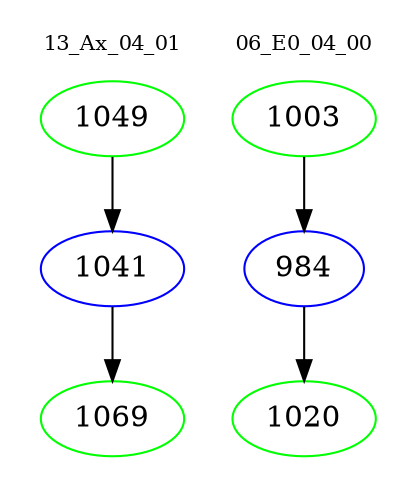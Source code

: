 digraph{
subgraph cluster_0 {
color = white
label = "13_Ax_04_01";
fontsize=10;
T0_1049 [label="1049", color="green"]
T0_1049 -> T0_1041 [color="black"]
T0_1041 [label="1041", color="blue"]
T0_1041 -> T0_1069 [color="black"]
T0_1069 [label="1069", color="green"]
}
subgraph cluster_1 {
color = white
label = "06_E0_04_00";
fontsize=10;
T1_1003 [label="1003", color="green"]
T1_1003 -> T1_984 [color="black"]
T1_984 [label="984", color="blue"]
T1_984 -> T1_1020 [color="black"]
T1_1020 [label="1020", color="green"]
}
}
